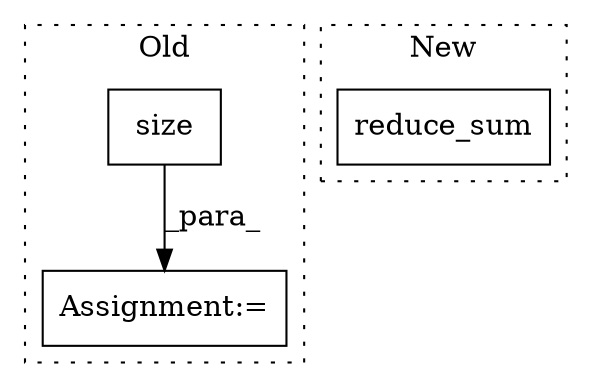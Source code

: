 digraph G {
subgraph cluster0 {
1 [label="size" a="32" s="8777,8789" l="5,1" shape="box"];
3 [label="Assignment:=" a="7" s="8747" l="1" shape="box"];
label = "Old";
style="dotted";
}
subgraph cluster1 {
2 [label="reduce_sum" a="32" s="8882,8928" l="11,1" shape="box"];
label = "New";
style="dotted";
}
1 -> 3 [label="_para_"];
}